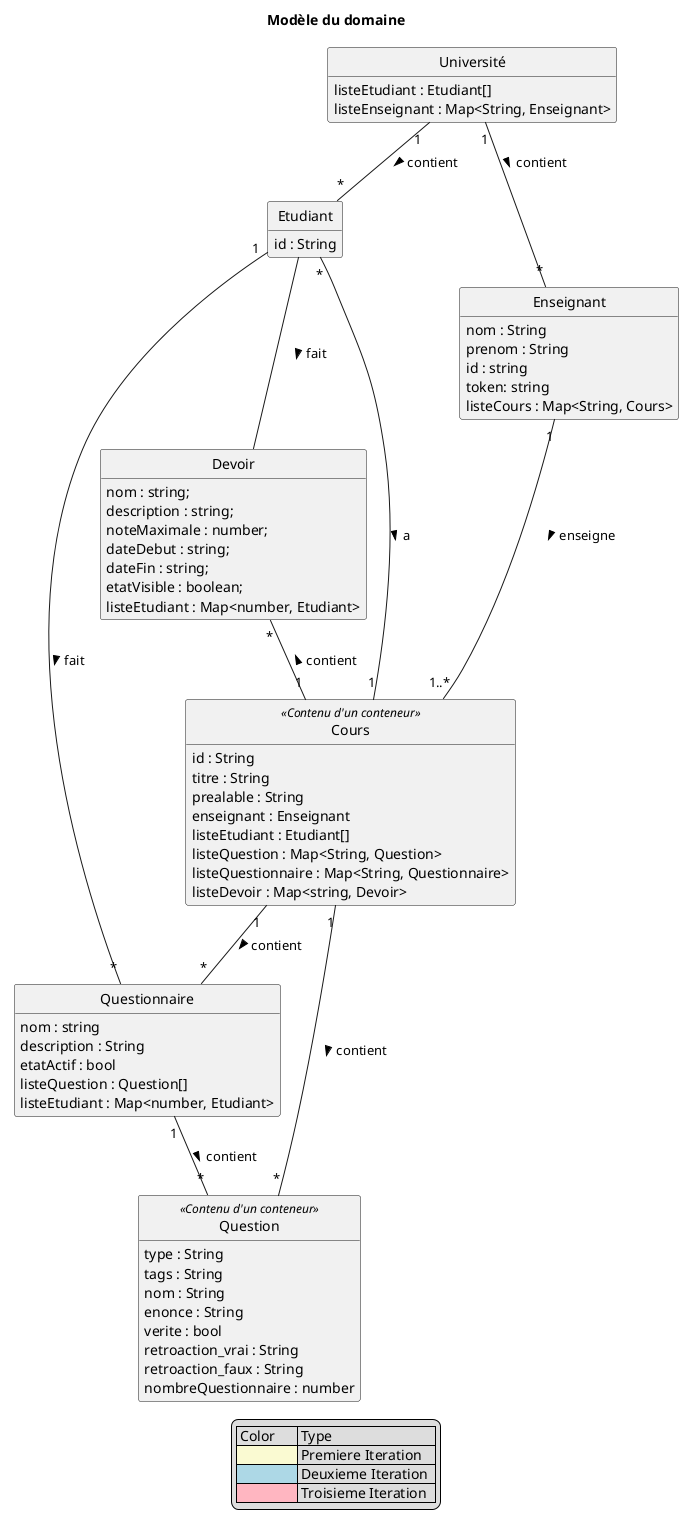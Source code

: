 @startuml MDD
skinparam style strictuml
hide empty members
title Modèle du domaine

legend
| Color      | Type  |
|<#LightGoldenRodYellow>| Premiere Iteration  |
|<#LightBlue>| Deuxieme Iteration  |
|<#LightPink>| Troisieme Iteration  |
endlegend

class Université {
  listeEtudiant : Etudiant[]
  listeEnseignant : Map<String, Enseignant>
}

class Cours <<Contenu d'un conteneur>> {
  id : String
  titre : String
  prealable : String
  enseignant : Enseignant
  listeEtudiant : Etudiant[]
  listeQuestion : Map<String, Question>
  listeQuestionnaire : Map<String, Questionnaire>
  listeDevoir : Map<string, Devoir>
}

class Etudiant { 
  id : String
}

class Enseignant {
  nom : String
  prenom : String
  id : string
  token: string
  listeCours : Map<String, Cours>
}

class Question <<Contenu d'un conteneur>>{
  type : String
  tags : String
  nom : String
  enonce : String
  verite : bool 
  retroaction_vrai : String
  retroaction_faux : String
  nombreQuestionnaire : number
}

class Questionnaire {
  nom : string
  description : String
  etatActif : bool
  listeQuestion : Question[]
  listeEtudiant : Map<number, Etudiant>
 'représente les étudiants qui ont fait le questionnaire
 'à l'aide d'une map de note qui est associé à un Etudiant
}

class Devoir {
  nom : string;
  description : string;
  noteMaximale : number;
  dateDebut : string;
  dateFin : string;
  etatVisible : boolean;
  listeEtudiant : Map<number, Etudiant>
}

Université "1" -- "*" Etudiant : > contient
Université "1" -- "*" Enseignant : > contient
Etudiant "*" -- "1" Cours : > a
Etudiant -- Devoir : > fait
Enseignant "1" -- "1..*" Cours : > enseigne
Cours "1" - "*" Question : > contient
Cours "1" -- "*" Questionnaire : > contient
Etudiant "1"--"*" Questionnaire : > fait
Devoir "*"--"1" Cours : < contient
Questionnaire "1" -- "*" Question : > contient

@enduml